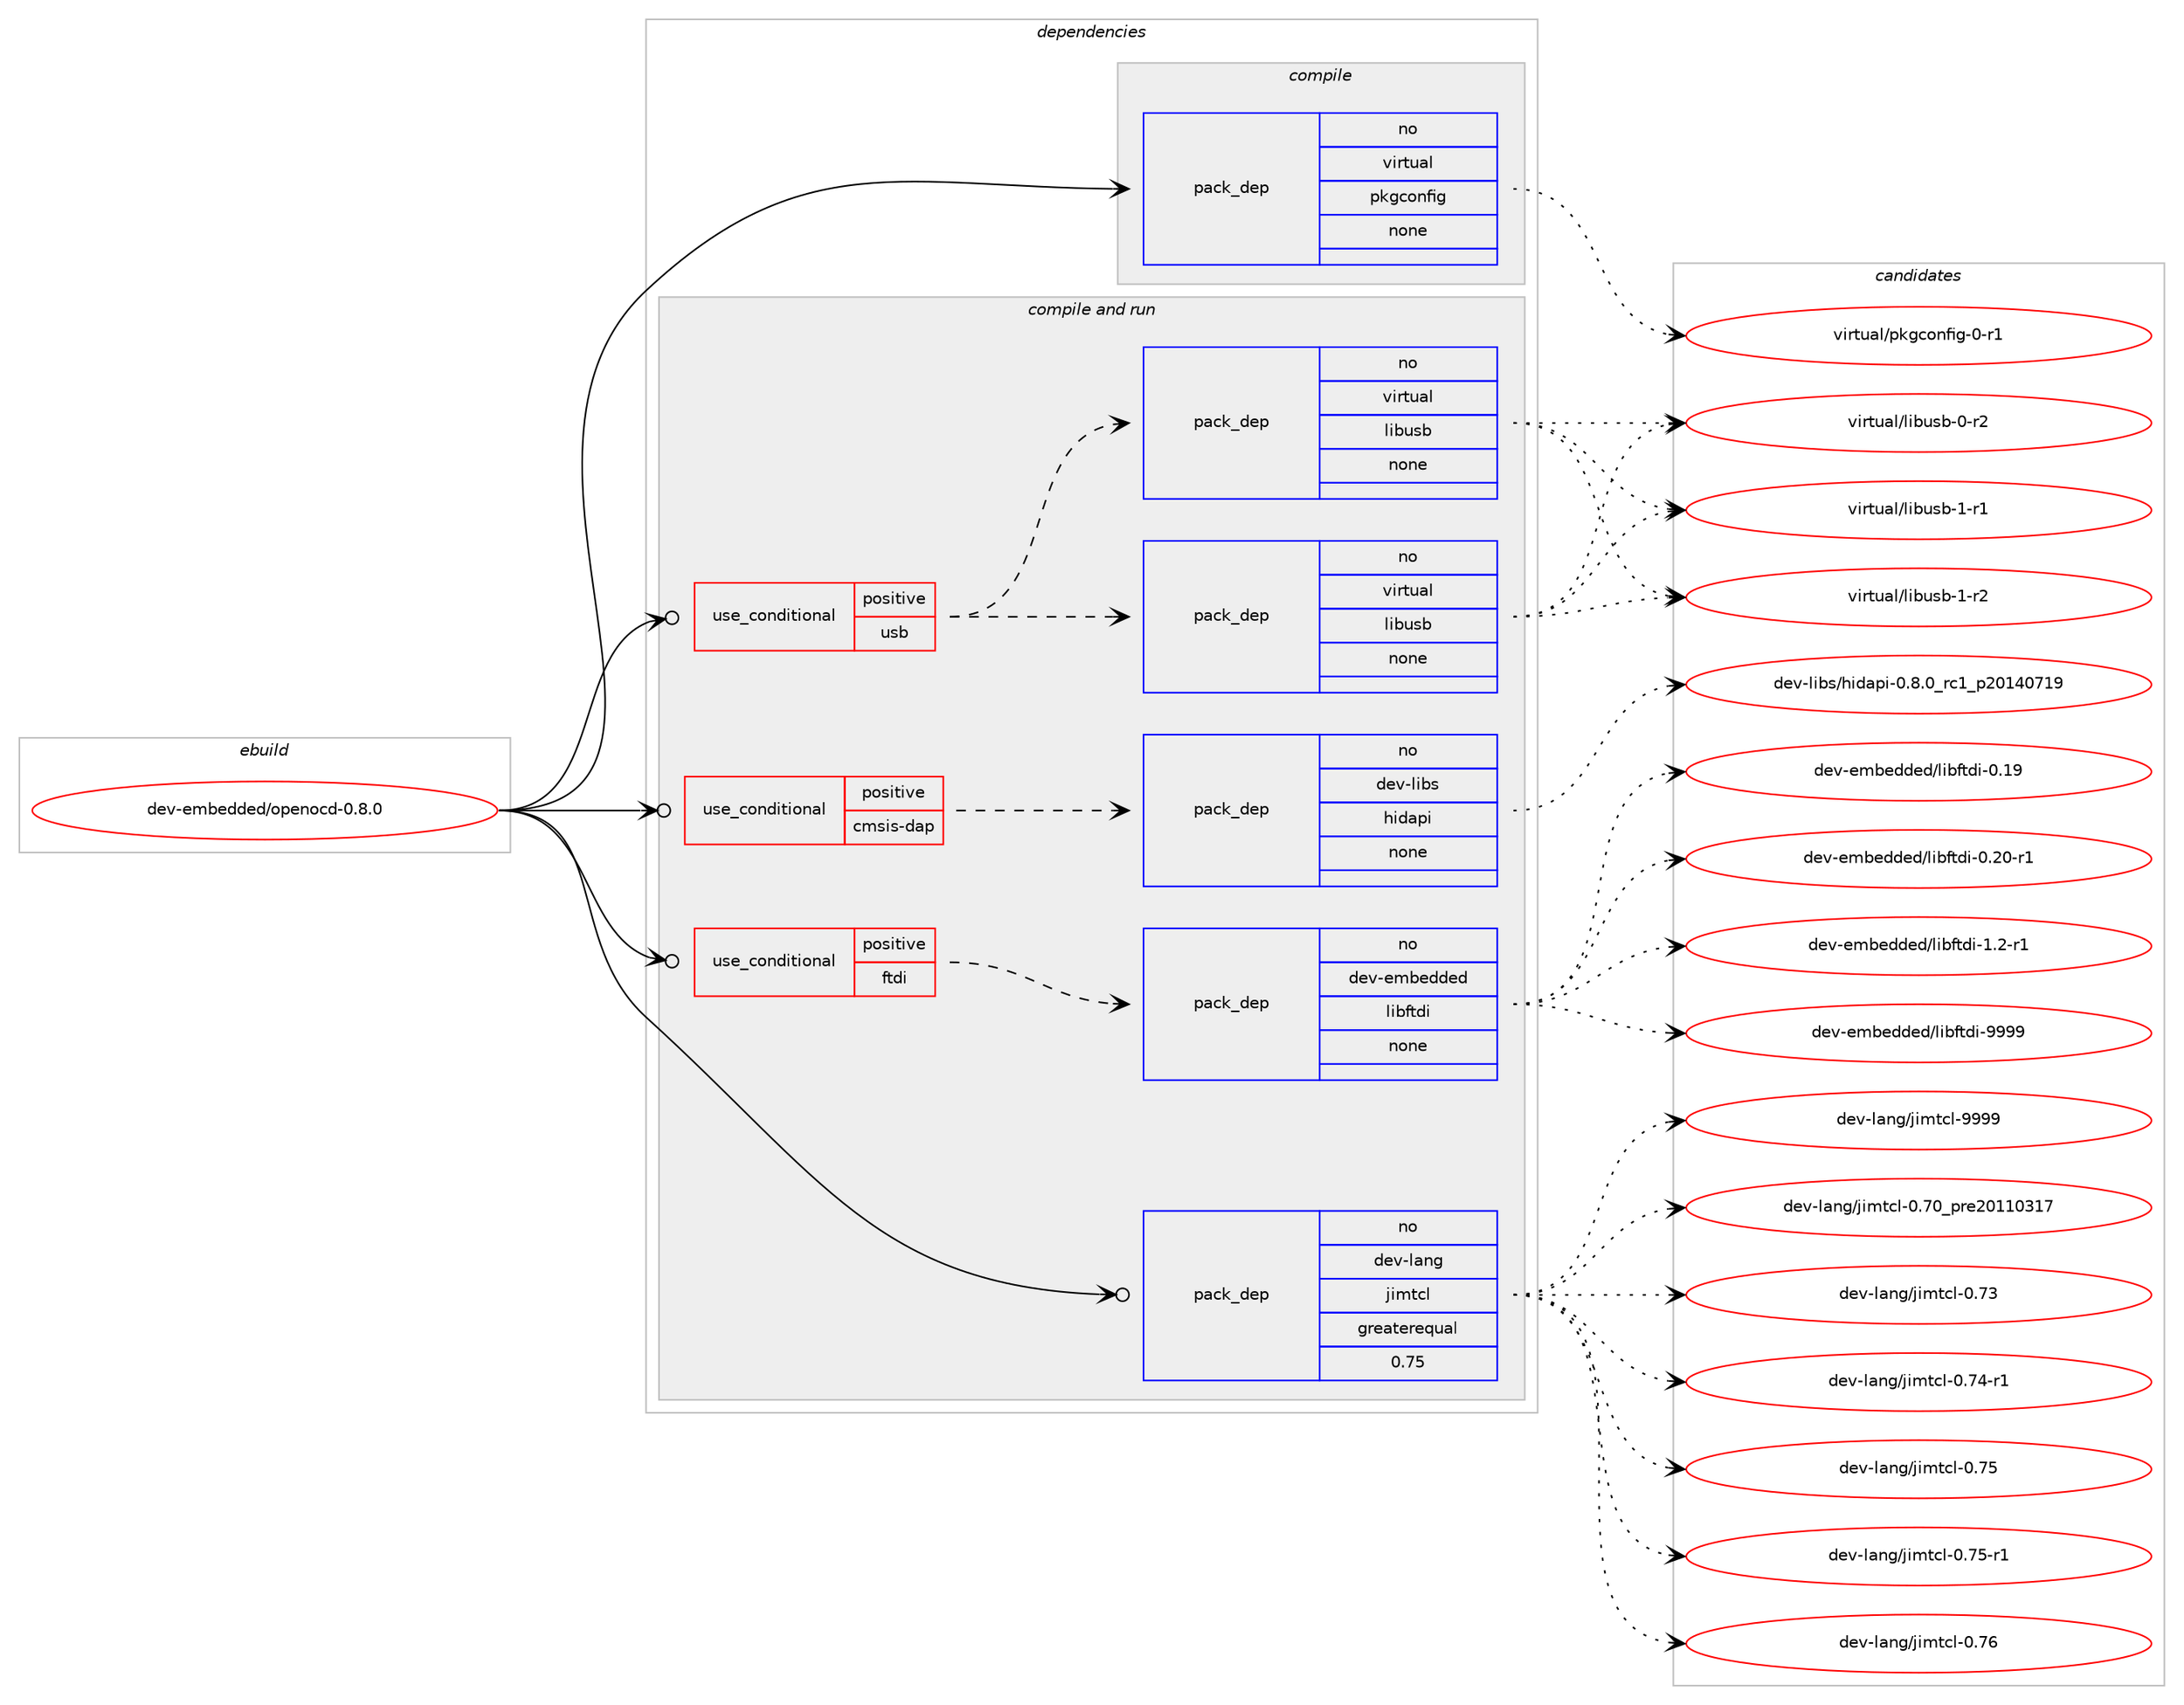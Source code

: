 digraph prolog {

# *************
# Graph options
# *************

newrank=true;
concentrate=true;
compound=true;
graph [rankdir=LR,fontname=Helvetica,fontsize=10,ranksep=1.5];#, ranksep=2.5, nodesep=0.2];
edge  [arrowhead=vee];
node  [fontname=Helvetica,fontsize=10];

# **********
# The ebuild
# **********

subgraph cluster_leftcol {
color=gray;
rank=same;
label=<<i>ebuild</i>>;
id [label="dev-embedded/openocd-0.8.0", color=red, width=4, href="../dev-embedded/openocd-0.8.0.svg"];
}

# ****************
# The dependencies
# ****************

subgraph cluster_midcol {
color=gray;
label=<<i>dependencies</i>>;
subgraph cluster_compile {
fillcolor="#eeeeee";
style=filled;
label=<<i>compile</i>>;
subgraph pack52862 {
dependency72011 [label=<<TABLE BORDER="0" CELLBORDER="1" CELLSPACING="0" CELLPADDING="4" WIDTH="220"><TR><TD ROWSPAN="6" CELLPADDING="30">pack_dep</TD></TR><TR><TD WIDTH="110">no</TD></TR><TR><TD>virtual</TD></TR><TR><TD>pkgconfig</TD></TR><TR><TD>none</TD></TR><TR><TD></TD></TR></TABLE>>, shape=none, color=blue];
}
id:e -> dependency72011:w [weight=20,style="solid",arrowhead="vee"];
}
subgraph cluster_compileandrun {
fillcolor="#eeeeee";
style=filled;
label=<<i>compile and run</i>>;
subgraph cond17544 {
dependency72012 [label=<<TABLE BORDER="0" CELLBORDER="1" CELLSPACING="0" CELLPADDING="4"><TR><TD ROWSPAN="3" CELLPADDING="10">use_conditional</TD></TR><TR><TD>positive</TD></TR><TR><TD>cmsis-dap</TD></TR></TABLE>>, shape=none, color=red];
subgraph pack52863 {
dependency72013 [label=<<TABLE BORDER="0" CELLBORDER="1" CELLSPACING="0" CELLPADDING="4" WIDTH="220"><TR><TD ROWSPAN="6" CELLPADDING="30">pack_dep</TD></TR><TR><TD WIDTH="110">no</TD></TR><TR><TD>dev-libs</TD></TR><TR><TD>hidapi</TD></TR><TR><TD>none</TD></TR><TR><TD></TD></TR></TABLE>>, shape=none, color=blue];
}
dependency72012:e -> dependency72013:w [weight=20,style="dashed",arrowhead="vee"];
}
id:e -> dependency72012:w [weight=20,style="solid",arrowhead="odotvee"];
subgraph cond17545 {
dependency72014 [label=<<TABLE BORDER="0" CELLBORDER="1" CELLSPACING="0" CELLPADDING="4"><TR><TD ROWSPAN="3" CELLPADDING="10">use_conditional</TD></TR><TR><TD>positive</TD></TR><TR><TD>ftdi</TD></TR></TABLE>>, shape=none, color=red];
subgraph pack52864 {
dependency72015 [label=<<TABLE BORDER="0" CELLBORDER="1" CELLSPACING="0" CELLPADDING="4" WIDTH="220"><TR><TD ROWSPAN="6" CELLPADDING="30">pack_dep</TD></TR><TR><TD WIDTH="110">no</TD></TR><TR><TD>dev-embedded</TD></TR><TR><TD>libftdi</TD></TR><TR><TD>none</TD></TR><TR><TD></TD></TR></TABLE>>, shape=none, color=blue];
}
dependency72014:e -> dependency72015:w [weight=20,style="dashed",arrowhead="vee"];
}
id:e -> dependency72014:w [weight=20,style="solid",arrowhead="odotvee"];
subgraph cond17546 {
dependency72016 [label=<<TABLE BORDER="0" CELLBORDER="1" CELLSPACING="0" CELLPADDING="4"><TR><TD ROWSPAN="3" CELLPADDING="10">use_conditional</TD></TR><TR><TD>positive</TD></TR><TR><TD>usb</TD></TR></TABLE>>, shape=none, color=red];
subgraph pack52865 {
dependency72017 [label=<<TABLE BORDER="0" CELLBORDER="1" CELLSPACING="0" CELLPADDING="4" WIDTH="220"><TR><TD ROWSPAN="6" CELLPADDING="30">pack_dep</TD></TR><TR><TD WIDTH="110">no</TD></TR><TR><TD>virtual</TD></TR><TR><TD>libusb</TD></TR><TR><TD>none</TD></TR><TR><TD></TD></TR></TABLE>>, shape=none, color=blue];
}
dependency72016:e -> dependency72017:w [weight=20,style="dashed",arrowhead="vee"];
subgraph pack52866 {
dependency72018 [label=<<TABLE BORDER="0" CELLBORDER="1" CELLSPACING="0" CELLPADDING="4" WIDTH="220"><TR><TD ROWSPAN="6" CELLPADDING="30">pack_dep</TD></TR><TR><TD WIDTH="110">no</TD></TR><TR><TD>virtual</TD></TR><TR><TD>libusb</TD></TR><TR><TD>none</TD></TR><TR><TD></TD></TR></TABLE>>, shape=none, color=blue];
}
dependency72016:e -> dependency72018:w [weight=20,style="dashed",arrowhead="vee"];
}
id:e -> dependency72016:w [weight=20,style="solid",arrowhead="odotvee"];
subgraph pack52867 {
dependency72019 [label=<<TABLE BORDER="0" CELLBORDER="1" CELLSPACING="0" CELLPADDING="4" WIDTH="220"><TR><TD ROWSPAN="6" CELLPADDING="30">pack_dep</TD></TR><TR><TD WIDTH="110">no</TD></TR><TR><TD>dev-lang</TD></TR><TR><TD>jimtcl</TD></TR><TR><TD>greaterequal</TD></TR><TR><TD>0.75</TD></TR></TABLE>>, shape=none, color=blue];
}
id:e -> dependency72019:w [weight=20,style="solid",arrowhead="odotvee"];
}
subgraph cluster_run {
fillcolor="#eeeeee";
style=filled;
label=<<i>run</i>>;
}
}

# **************
# The candidates
# **************

subgraph cluster_choices {
rank=same;
color=gray;
label=<<i>candidates</i>>;

subgraph choice52862 {
color=black;
nodesep=1;
choice11810511411611797108471121071039911111010210510345484511449 [label="virtual/pkgconfig-0-r1", color=red, width=4,href="../virtual/pkgconfig-0-r1.svg"];
dependency72011:e -> choice11810511411611797108471121071039911111010210510345484511449:w [style=dotted,weight="100"];
}
subgraph choice52863 {
color=black;
nodesep=1;
choice10010111845108105981154710410510097112105454846564648951149949951125048495248554957 [label="dev-libs/hidapi-0.8.0_rc1_p20140719", color=red, width=4,href="../dev-libs/hidapi-0.8.0_rc1_p20140719.svg"];
dependency72013:e -> choice10010111845108105981154710410510097112105454846564648951149949951125048495248554957:w [style=dotted,weight="100"];
}
subgraph choice52864 {
color=black;
nodesep=1;
choice100101118451011099810110010010110047108105981021161001054548464957 [label="dev-embedded/libftdi-0.19", color=red, width=4,href="../dev-embedded/libftdi-0.19.svg"];
choice1001011184510110998101100100101100471081059810211610010545484650484511449 [label="dev-embedded/libftdi-0.20-r1", color=red, width=4,href="../dev-embedded/libftdi-0.20-r1.svg"];
choice10010111845101109981011001001011004710810598102116100105454946504511449 [label="dev-embedded/libftdi-1.2-r1", color=red, width=4,href="../dev-embedded/libftdi-1.2-r1.svg"];
choice100101118451011099810110010010110047108105981021161001054557575757 [label="dev-embedded/libftdi-9999", color=red, width=4,href="../dev-embedded/libftdi-9999.svg"];
dependency72015:e -> choice100101118451011099810110010010110047108105981021161001054548464957:w [style=dotted,weight="100"];
dependency72015:e -> choice1001011184510110998101100100101100471081059810211610010545484650484511449:w [style=dotted,weight="100"];
dependency72015:e -> choice10010111845101109981011001001011004710810598102116100105454946504511449:w [style=dotted,weight="100"];
dependency72015:e -> choice100101118451011099810110010010110047108105981021161001054557575757:w [style=dotted,weight="100"];
}
subgraph choice52865 {
color=black;
nodesep=1;
choice1181051141161179710847108105981171159845484511450 [label="virtual/libusb-0-r2", color=red, width=4,href="../virtual/libusb-0-r2.svg"];
choice1181051141161179710847108105981171159845494511449 [label="virtual/libusb-1-r1", color=red, width=4,href="../virtual/libusb-1-r1.svg"];
choice1181051141161179710847108105981171159845494511450 [label="virtual/libusb-1-r2", color=red, width=4,href="../virtual/libusb-1-r2.svg"];
dependency72017:e -> choice1181051141161179710847108105981171159845484511450:w [style=dotted,weight="100"];
dependency72017:e -> choice1181051141161179710847108105981171159845494511449:w [style=dotted,weight="100"];
dependency72017:e -> choice1181051141161179710847108105981171159845494511450:w [style=dotted,weight="100"];
}
subgraph choice52866 {
color=black;
nodesep=1;
choice1181051141161179710847108105981171159845484511450 [label="virtual/libusb-0-r2", color=red, width=4,href="../virtual/libusb-0-r2.svg"];
choice1181051141161179710847108105981171159845494511449 [label="virtual/libusb-1-r1", color=red, width=4,href="../virtual/libusb-1-r1.svg"];
choice1181051141161179710847108105981171159845494511450 [label="virtual/libusb-1-r2", color=red, width=4,href="../virtual/libusb-1-r2.svg"];
dependency72018:e -> choice1181051141161179710847108105981171159845484511450:w [style=dotted,weight="100"];
dependency72018:e -> choice1181051141161179710847108105981171159845494511449:w [style=dotted,weight="100"];
dependency72018:e -> choice1181051141161179710847108105981171159845494511450:w [style=dotted,weight="100"];
}
subgraph choice52867 {
color=black;
nodesep=1;
choice100101118451089711010347106105109116991084548465548951121141015048494948514955 [label="dev-lang/jimtcl-0.70_pre20110317", color=red, width=4,href="../dev-lang/jimtcl-0.70_pre20110317.svg"];
choice100101118451089711010347106105109116991084548465551 [label="dev-lang/jimtcl-0.73", color=red, width=4,href="../dev-lang/jimtcl-0.73.svg"];
choice1001011184510897110103471061051091169910845484655524511449 [label="dev-lang/jimtcl-0.74-r1", color=red, width=4,href="../dev-lang/jimtcl-0.74-r1.svg"];
choice100101118451089711010347106105109116991084548465553 [label="dev-lang/jimtcl-0.75", color=red, width=4,href="../dev-lang/jimtcl-0.75.svg"];
choice1001011184510897110103471061051091169910845484655534511449 [label="dev-lang/jimtcl-0.75-r1", color=red, width=4,href="../dev-lang/jimtcl-0.75-r1.svg"];
choice100101118451089711010347106105109116991084548465554 [label="dev-lang/jimtcl-0.76", color=red, width=4,href="../dev-lang/jimtcl-0.76.svg"];
choice100101118451089711010347106105109116991084557575757 [label="dev-lang/jimtcl-9999", color=red, width=4,href="../dev-lang/jimtcl-9999.svg"];
dependency72019:e -> choice100101118451089711010347106105109116991084548465548951121141015048494948514955:w [style=dotted,weight="100"];
dependency72019:e -> choice100101118451089711010347106105109116991084548465551:w [style=dotted,weight="100"];
dependency72019:e -> choice1001011184510897110103471061051091169910845484655524511449:w [style=dotted,weight="100"];
dependency72019:e -> choice100101118451089711010347106105109116991084548465553:w [style=dotted,weight="100"];
dependency72019:e -> choice1001011184510897110103471061051091169910845484655534511449:w [style=dotted,weight="100"];
dependency72019:e -> choice100101118451089711010347106105109116991084548465554:w [style=dotted,weight="100"];
dependency72019:e -> choice100101118451089711010347106105109116991084557575757:w [style=dotted,weight="100"];
}
}

}
